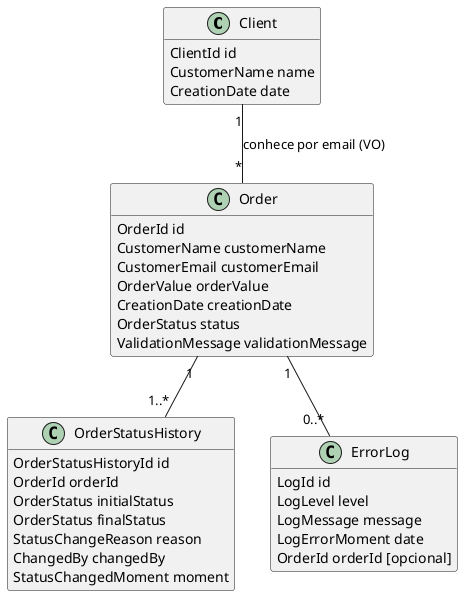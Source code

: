 @startuml
'https://plantuml.com/class-diagram
hide methods

class Client {
  ClientId id
  CustomerName name
  CustomerEmail email (UNIQUE)
  CreationDate date
}

class Order {
  OrderId id
  CustomerName customerName
  CustomerEmail customerEmail
  OrderValue orderValue
  CreationDate creationDate
  OrderStatus status
  ValidationMessage validationMessage
}

class OrderStatusHistory {
  OrderStatusHistoryId id
  OrderId orderId
  OrderStatus initialStatus
  OrderStatus finalStatus
  StatusChangeReason reason
  ChangedBy changedBy
  StatusChangedMoment moment
}

class ErrorLog {
  LogId id
  LogLevel level
  LogMessage message
  LogErrorMoment date
  OrderId orderId [opcional]
}

' Relações (agregados)
Client "1" -- "*" Order : conhece por email (VO)
Order "1" -- "1..*" OrderStatusHistory
Order "1" -- "0..*" ErrorLog
@enduml